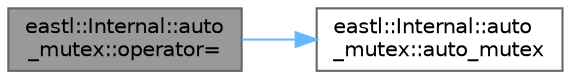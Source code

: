 digraph "eastl::Internal::auto_mutex::operator="
{
 // LATEX_PDF_SIZE
  bgcolor="transparent";
  edge [fontname=Helvetica,fontsize=10,labelfontname=Helvetica,labelfontsize=10];
  node [fontname=Helvetica,fontsize=10,shape=box,height=0.2,width=0.4];
  rankdir="LR";
  Node1 [id="Node000001",label="eastl::Internal::auto\l_mutex::operator=",height=0.2,width=0.4,color="gray40", fillcolor="grey60", style="filled", fontcolor="black",tooltip=" "];
  Node1 -> Node2 [id="edge2_Node000001_Node000002",color="steelblue1",style="solid",tooltip=" "];
  Node2 [id="Node000002",label="eastl::Internal::auto\l_mutex::auto_mutex",height=0.2,width=0.4,color="grey40", fillcolor="white", style="filled",URL="$classeastl_1_1_internal_1_1auto__mutex.html#a0e451d83f36509a1647302ebf914c81e",tooltip=" "];
}
